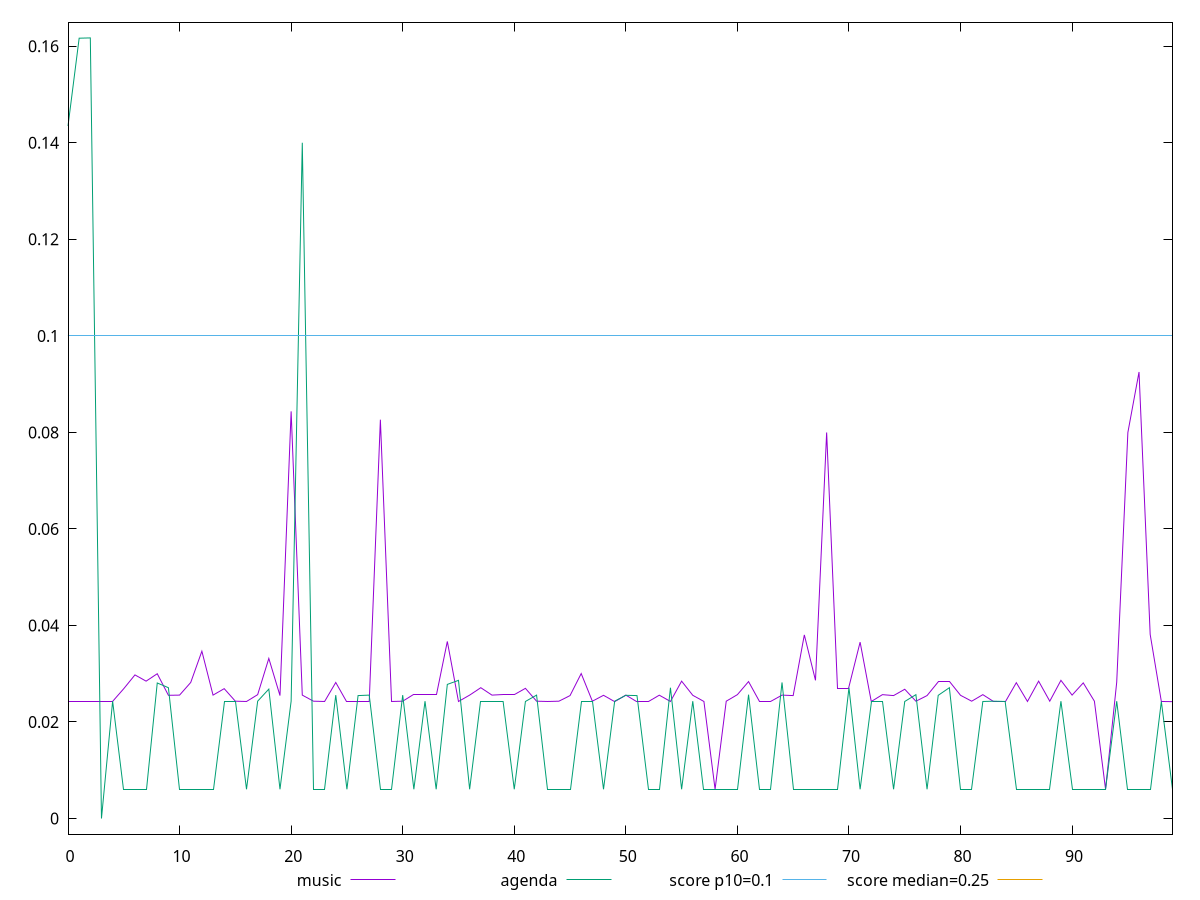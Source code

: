 reset

$music <<EOF
0 0.024251628981696235
1 0.024251628981696235
2 0.024251628981696235
3 0.024251628981696235
4 0.024251628981696235
5 0.026910320387946236
6 0.02975700007544623
7 0.028463054762946232
8 0.030001140700446238
9 0.025530925856696238
10 0.025569988356696237
11 0.028189617262946234
12 0.034666668044196235
13 0.025569988356696237
14 0.026907878981696238
15 0.024310222731696238
16 0.024251628981696235
17 0.025665203200446237
18 0.033172527419196234
19 0.02547233210669624
20 0.08436202632056343
21 0.025569988356696237
22 0.024310222731696238
23 0.024251628981696235
24 0.028189617262946234
25 0.024310222731696238
26 0.024310222731696238
27 0.024251628981696235
28 0.08264083491431344
29 0.024251628981696235
30 0.024310222731696238
31 0.025665203200446237
32 0.025665203200446237
33 0.025665203200446237
34 0.036692872471279565
35 0.024251628981696235
36 0.025569988356696237
37 0.027105632887946235
38 0.025569988356696237
39 0.025665203200446237
40 0.025665203200446237
41 0.026973796950446237
42 0.024310222731696238
43 0.024251628981696235
44 0.024310222731696238
45 0.02547233210669624
46 0.030037761794196236
47 0.024310222731696238
48 0.025530925856696238
49 0.024215007887946234
50 0.025569988356696237
51 0.024251628981696235
52 0.024251628981696235
53 0.025555339919196236
54 0.024251628981696235
55 0.028463054762946232
56 0.025530925856696238
57 0.024251628981696235
58 0.006063152419196235
59 0.024310222731696238
60 0.025665203200446237
61 0.028375164137946236
62 0.024310222731696238
63 0.024310222731696238
64 0.025569988356696237
65 0.02547233210669624
66 0.03804785294002956
67 0.02863151179419624
68 0.07998214350806344
69 0.026973796950446237
70 0.026973796950446237
71 0.03654410945044623
72 0.024251628981696235
73 0.025665203200446237
74 0.02547233210669624
75 0.026785808669196238
76 0.024310222731696238
77 0.02547233210669624
78 0.028463054762946232
79 0.028463054762946232
80 0.025530925856696238
81 0.024310222731696238
82 0.025665203200446237
83 0.024251628981696235
84 0.024251628981696235
85 0.02814323054419624
86 0.024251628981696235
87 0.028463054762946232
88 0.024310222731696238
89 0.02863151179419624
90 0.025569988356696237
91 0.02810416804419624
92 0.024310222731696238
93 0.006063152419196235
94 0.028243328200446234
95 0.07998214350806344
96 0.09251860184139675
97 0.038143067783779565
98 0.024251628981696235
99 0.024215007887946234
EOF

$agenda <<EOF
0 0.1434961832894219
1 0.1616846598519219
2 0.1617432536019219
3 0
4 0.024310222731696238
5 0.006063152419196235
6 0.006063152419196235
7 0.006063152419196235
8 0.028084636794196233
9 0.027105632887946235
10 0.006063152419196235
11 0.006063152419196235
12 0.006063152419196235
13 0.006063152419196235
14 0.024310222731696238
15 0.024310222731696238
16 0.006063152419196235
17 0.024310222731696238
18 0.026815105544196235
19 0.006063152419196235
20 0.024310222731696238
21 0.1400182305441962
22 0.006063152419196235
23 0.006063152419196235
24 0.025569988356696237
25 0.006063152419196235
26 0.02547233210669624
27 0.025569988356696237
28 0.006063152419196235
29 0.006063152419196235
30 0.025569988356696237
31 0.006063152419196235
32 0.024310222731696238
33 0.006063152419196235
34 0.02778817547692193
35 0.02863151179419624
36 0.006063152419196235
37 0.024310222731696238
38 0.024310222731696238
39 0.024251628981696235
40 0.006063152419196235
41 0.024251628981696235
42 0.025569988356696237
43 0.006063152419196235
44 0.006063152419196235
45 0.006063152419196235
46 0.024310222731696238
47 0.024310222731696238
48 0.006063152419196235
49 0.024310222731696238
50 0.025530925856696238
51 0.02547233210669624
52 0.006063152419196235
53 0.006063152419196235
54 0.027105632887946235
55 0.006063152419196235
56 0.024310222731696238
57 0.006063152419196235
58 0.006063152419196235
59 0.006063152419196235
60 0.006063152419196235
61 0.025665203200446237
62 0.006063152419196235
63 0.006063152419196235
64 0.028189617262946234
65 0.006063152419196235
66 0.006063152419196235
67 0.006063152419196235
68 0.006063152419196235
69 0.006063152419196235
70 0.027105632887946235
71 0.006063152419196235
72 0.024310222731696238
73 0.024310222731696238
74 0.006063152419196235
75 0.024251628981696235
76 0.025665203200446237
77 0.006063152419196235
78 0.025521160231696236
79 0.027105632887946235
80 0.006063152419196235
81 0.006063152419196235
82 0.024251628981696235
83 0.024310222731696238
84 0.024251628981696235
85 0.006063152419196235
86 0.006063152419196235
87 0.006063152419196235
88 0.006063152419196235
89 0.024310222731696238
90 0.006063152419196235
91 0.006063152419196235
92 0.006063152419196235
93 0.006063152419196235
94 0.024310222731696238
95 0.006063152419196235
96 0.006063152419196235
97 0.006063152419196235
98 0.024251628981696235
99 0.006063152419196235
EOF

set key outside below
set xrange [0:99]
set yrange [-0.003234865072038438:0.16497811867396034]
set trange [-0.003234865072038438:0.16497811867396034]
set terminal svg size 640, 520 enhanced background rgb 'white'
set output "reports/report_00027_2021-02-24T12-40-31.850Z/cumulative-layout-shift/comparison/line/0_vs_1.svg"

plot $music title "music" with line, \
     $agenda title "agenda" with line, \
     0.1 title "score p10=0.1", \
     0.25 title "score median=0.25"

reset
